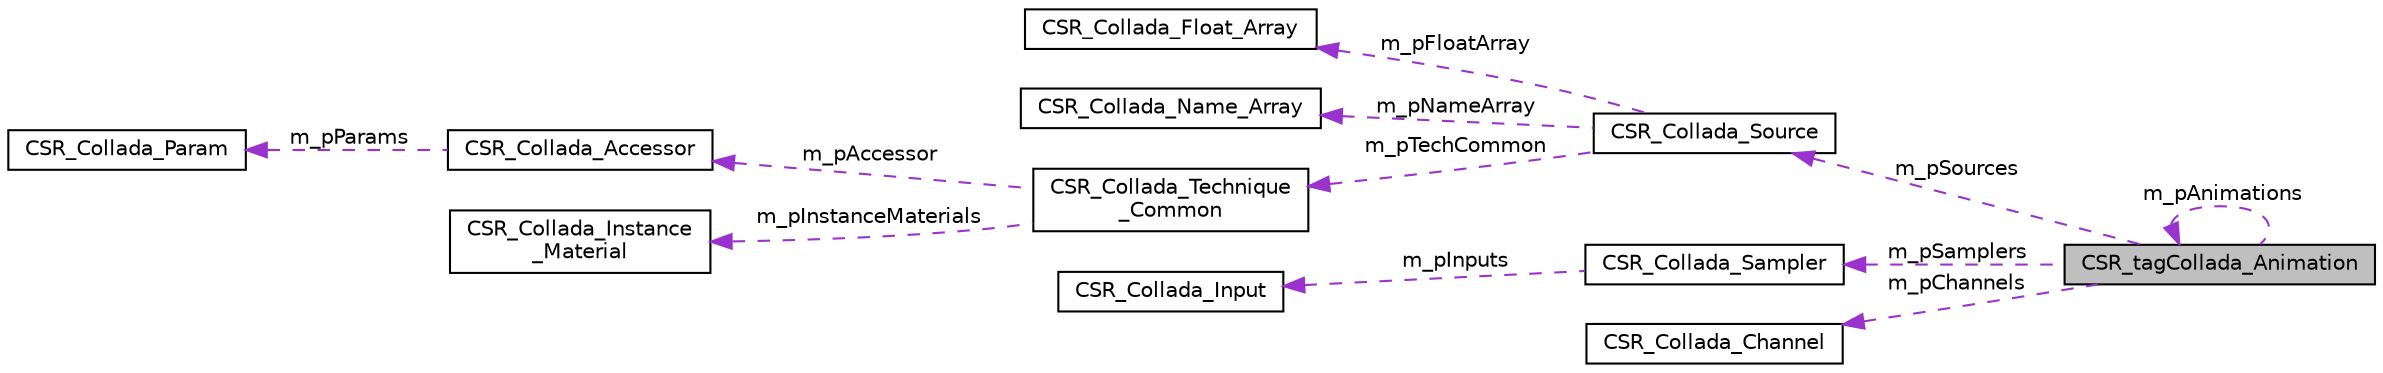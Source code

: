 digraph "CSR_tagCollada_Animation"
{
 // LATEX_PDF_SIZE
  edge [fontname="Helvetica",fontsize="10",labelfontname="Helvetica",labelfontsize="10"];
  node [fontname="Helvetica",fontsize="10",shape=record];
  rankdir="LR";
  Node1 [label="CSR_tagCollada_Animation",height=0.2,width=0.4,color="black", fillcolor="grey75", style="filled", fontcolor="black",tooltip=" "];
  Node1 -> Node1 [dir="back",color="darkorchid3",fontsize="10",style="dashed",label=" m_pAnimations" ,fontname="Helvetica"];
  Node2 -> Node1 [dir="back",color="darkorchid3",fontsize="10",style="dashed",label=" m_pSources" ,fontname="Helvetica"];
  Node2 [label="CSR_Collada_Source",height=0.2,width=0.4,color="black", fillcolor="white", style="filled",URL="$struct_c_s_r___collada___source.html",tooltip=" "];
  Node3 -> Node2 [dir="back",color="darkorchid3",fontsize="10",style="dashed",label=" m_pFloatArray" ,fontname="Helvetica"];
  Node3 [label="CSR_Collada_Float_Array",height=0.2,width=0.4,color="black", fillcolor="white", style="filled",URL="$struct_c_s_r___collada___float___array.html",tooltip=" "];
  Node4 -> Node2 [dir="back",color="darkorchid3",fontsize="10",style="dashed",label=" m_pNameArray" ,fontname="Helvetica"];
  Node4 [label="CSR_Collada_Name_Array",height=0.2,width=0.4,color="black", fillcolor="white", style="filled",URL="$struct_c_s_r___collada___name___array.html",tooltip=" "];
  Node5 -> Node2 [dir="back",color="darkorchid3",fontsize="10",style="dashed",label=" m_pTechCommon" ,fontname="Helvetica"];
  Node5 [label="CSR_Collada_Technique\l_Common",height=0.2,width=0.4,color="black", fillcolor="white", style="filled",URL="$struct_c_s_r___collada___technique___common.html",tooltip=" "];
  Node6 -> Node5 [dir="back",color="darkorchid3",fontsize="10",style="dashed",label=" m_pAccessor" ,fontname="Helvetica"];
  Node6 [label="CSR_Collada_Accessor",height=0.2,width=0.4,color="black", fillcolor="white", style="filled",URL="$struct_c_s_r___collada___accessor.html",tooltip=" "];
  Node7 -> Node6 [dir="back",color="darkorchid3",fontsize="10",style="dashed",label=" m_pParams" ,fontname="Helvetica"];
  Node7 [label="CSR_Collada_Param",height=0.2,width=0.4,color="black", fillcolor="white", style="filled",URL="$struct_c_s_r___collada___param.html",tooltip=" "];
  Node8 -> Node5 [dir="back",color="darkorchid3",fontsize="10",style="dashed",label=" m_pInstanceMaterials" ,fontname="Helvetica"];
  Node8 [label="CSR_Collada_Instance\l_Material",height=0.2,width=0.4,color="black", fillcolor="white", style="filled",URL="$struct_c_s_r___collada___instance___material.html",tooltip=" "];
  Node9 -> Node1 [dir="back",color="darkorchid3",fontsize="10",style="dashed",label=" m_pSamplers" ,fontname="Helvetica"];
  Node9 [label="CSR_Collada_Sampler",height=0.2,width=0.4,color="black", fillcolor="white", style="filled",URL="$struct_c_s_r___collada___sampler.html",tooltip=" "];
  Node10 -> Node9 [dir="back",color="darkorchid3",fontsize="10",style="dashed",label=" m_pInputs" ,fontname="Helvetica"];
  Node10 [label="CSR_Collada_Input",height=0.2,width=0.4,color="black", fillcolor="white", style="filled",URL="$struct_c_s_r___collada___input.html",tooltip=" "];
  Node11 -> Node1 [dir="back",color="darkorchid3",fontsize="10",style="dashed",label=" m_pChannels" ,fontname="Helvetica"];
  Node11 [label="CSR_Collada_Channel",height=0.2,width=0.4,color="black", fillcolor="white", style="filled",URL="$struct_c_s_r___collada___channel.html",tooltip=" "];
}

